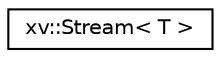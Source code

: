 digraph "Graphical Class Hierarchy"
{
 // LATEX_PDF_SIZE
  edge [fontname="Helvetica",fontsize="10",labelfontname="Helvetica",labelfontsize="10"];
  node [fontname="Helvetica",fontsize="10",shape=record];
  rankdir="LR";
  Node0 [label="xv::Stream\< T \>",height=0.2,width=0.4,color="black", fillcolor="white", style="filled",URL="$classxv_1_1Stream.html",tooltip="Stream interface."];
}
